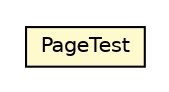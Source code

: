 #!/usr/local/bin/dot
#
# Class diagram 
# Generated by UMLGraph version R5_6_6-8-g8d7759 (http://www.umlgraph.org/)
#

digraph G {
	edge [fontname="Helvetica",fontsize=10,labelfontname="Helvetica",labelfontsize=10];
	node [fontname="Helvetica",fontsize=10,shape=plaintext];
	nodesep=0.25;
	ranksep=0.5;
	// org.dayatang.querychannel.PageTest
	c38397 [label=<<table title="org.dayatang.querychannel.PageTest" border="0" cellborder="1" cellspacing="0" cellpadding="2" port="p" bgcolor="lemonChiffon" href="./PageTest.html">
		<tr><td><table border="0" cellspacing="0" cellpadding="1">
<tr><td align="center" balign="center"> PageTest </td></tr>
		</table></td></tr>
		</table>>, URL="./PageTest.html", fontname="Helvetica", fontcolor="black", fontsize=10.0];
}

